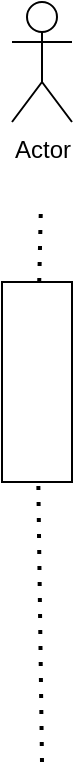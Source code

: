 <mxfile version="16.4.0" type="github">
  <diagram id="29TzzZHGk1vzlo0P_JBZ" name="第 1 页">
    <mxGraphModel dx="946" dy="614" grid="1" gridSize="10" guides="1" tooltips="1" connect="1" arrows="1" fold="1" page="1" pageScale="1" pageWidth="827" pageHeight="1169" math="0" shadow="0">
      <root>
        <mxCell id="0" />
        <mxCell id="1" parent="0" />
        <mxCell id="YH0momLNuq06DyOszKGe-15" value="Actor" style="shape=umlActor;verticalLabelPosition=bottom;verticalAlign=top;html=1;" parent="1" vertex="1">
          <mxGeometry x="240" y="160" width="30" height="60" as="geometry" />
        </mxCell>
        <mxCell id="YH0momLNuq06DyOszKGe-18" value="" style="endArrow=none;dashed=1;html=1;dashPattern=1 3;strokeWidth=2;rounded=0;startArrow=none;" parent="1" source="YH0momLNuq06DyOszKGe-19" edge="1">
          <mxGeometry width="50" height="50" relative="1" as="geometry">
            <mxPoint x="255" y="540" as="sourcePoint" />
            <mxPoint x="254.5" y="260" as="targetPoint" />
          </mxGeometry>
        </mxCell>
        <mxCell id="YH0momLNuq06DyOszKGe-19" value="" style="rounded=0;whiteSpace=wrap;html=1;direction=south;" parent="1" vertex="1">
          <mxGeometry x="235" y="300" width="35" height="100" as="geometry" />
        </mxCell>
        <mxCell id="YH0momLNuq06DyOszKGe-20" value="" style="endArrow=none;dashed=1;html=1;dashPattern=1 3;strokeWidth=2;rounded=0;" parent="1" target="YH0momLNuq06DyOszKGe-19" edge="1">
          <mxGeometry width="50" height="50" relative="1" as="geometry">
            <mxPoint x="255" y="540" as="sourcePoint" />
            <mxPoint x="254.5" y="260" as="targetPoint" />
          </mxGeometry>
        </mxCell>
      </root>
    </mxGraphModel>
  </diagram>
</mxfile>
